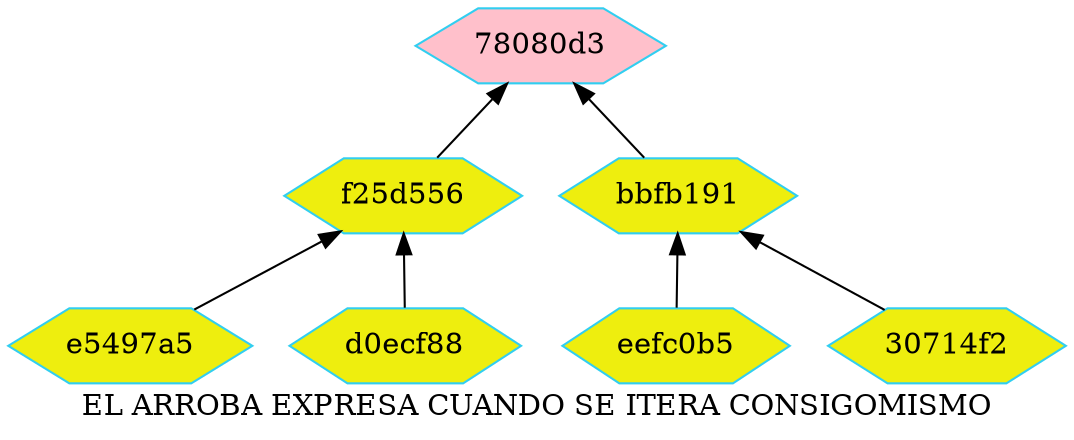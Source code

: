 digraph G
{label="EL ARROBA EXPRESA CUANDO SE ITERA CONSIGOMISMO"
        node[shape = hexagon]
        node[style = filled]
        node[fillcolor = "#EEEEE"]
        node[color = "#EEEEE"]
        node[color = "#31CEF0"]
        rankdir=BT;

"e5497a5" -> "f25d556"
"d0ecf88" -> "f25d556"
"eefc0b5" -> "bbfb191"
"30714f2" -> "bbfb191"
"f25d556" -> "78080d3"
"bbfb191" -> "78080d3"
"78080d3"[fillcolor="pink"] 
}